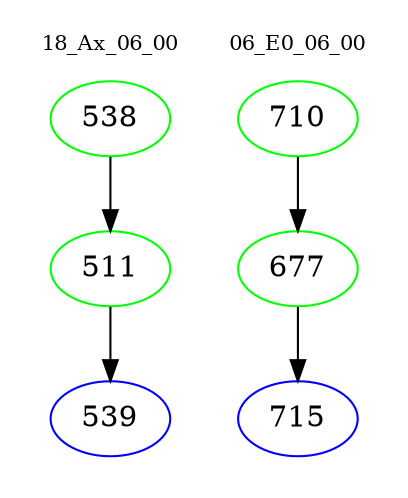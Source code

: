 digraph{
subgraph cluster_0 {
color = white
label = "18_Ax_06_00";
fontsize=10;
T0_538 [label="538", color="green"]
T0_538 -> T0_511 [color="black"]
T0_511 [label="511", color="green"]
T0_511 -> T0_539 [color="black"]
T0_539 [label="539", color="blue"]
}
subgraph cluster_1 {
color = white
label = "06_E0_06_00";
fontsize=10;
T1_710 [label="710", color="green"]
T1_710 -> T1_677 [color="black"]
T1_677 [label="677", color="green"]
T1_677 -> T1_715 [color="black"]
T1_715 [label="715", color="blue"]
}
}
